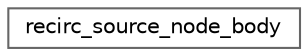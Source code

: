 digraph "类继承关系图"
{
 // LATEX_PDF_SIZE
  bgcolor="transparent";
  edge [fontname=Helvetica,fontsize=10,labelfontname=Helvetica,labelfontsize=10];
  node [fontname=Helvetica,fontsize=10,shape=box,height=0.2,width=0.4];
  rankdir="LR";
  Node0 [id="Node000000",label="recirc_source_node_body",height=0.2,width=0.4,color="grey40", fillcolor="white", style="filled",URL="$classrecirc__source__node__body.html",tooltip=" "];
}
